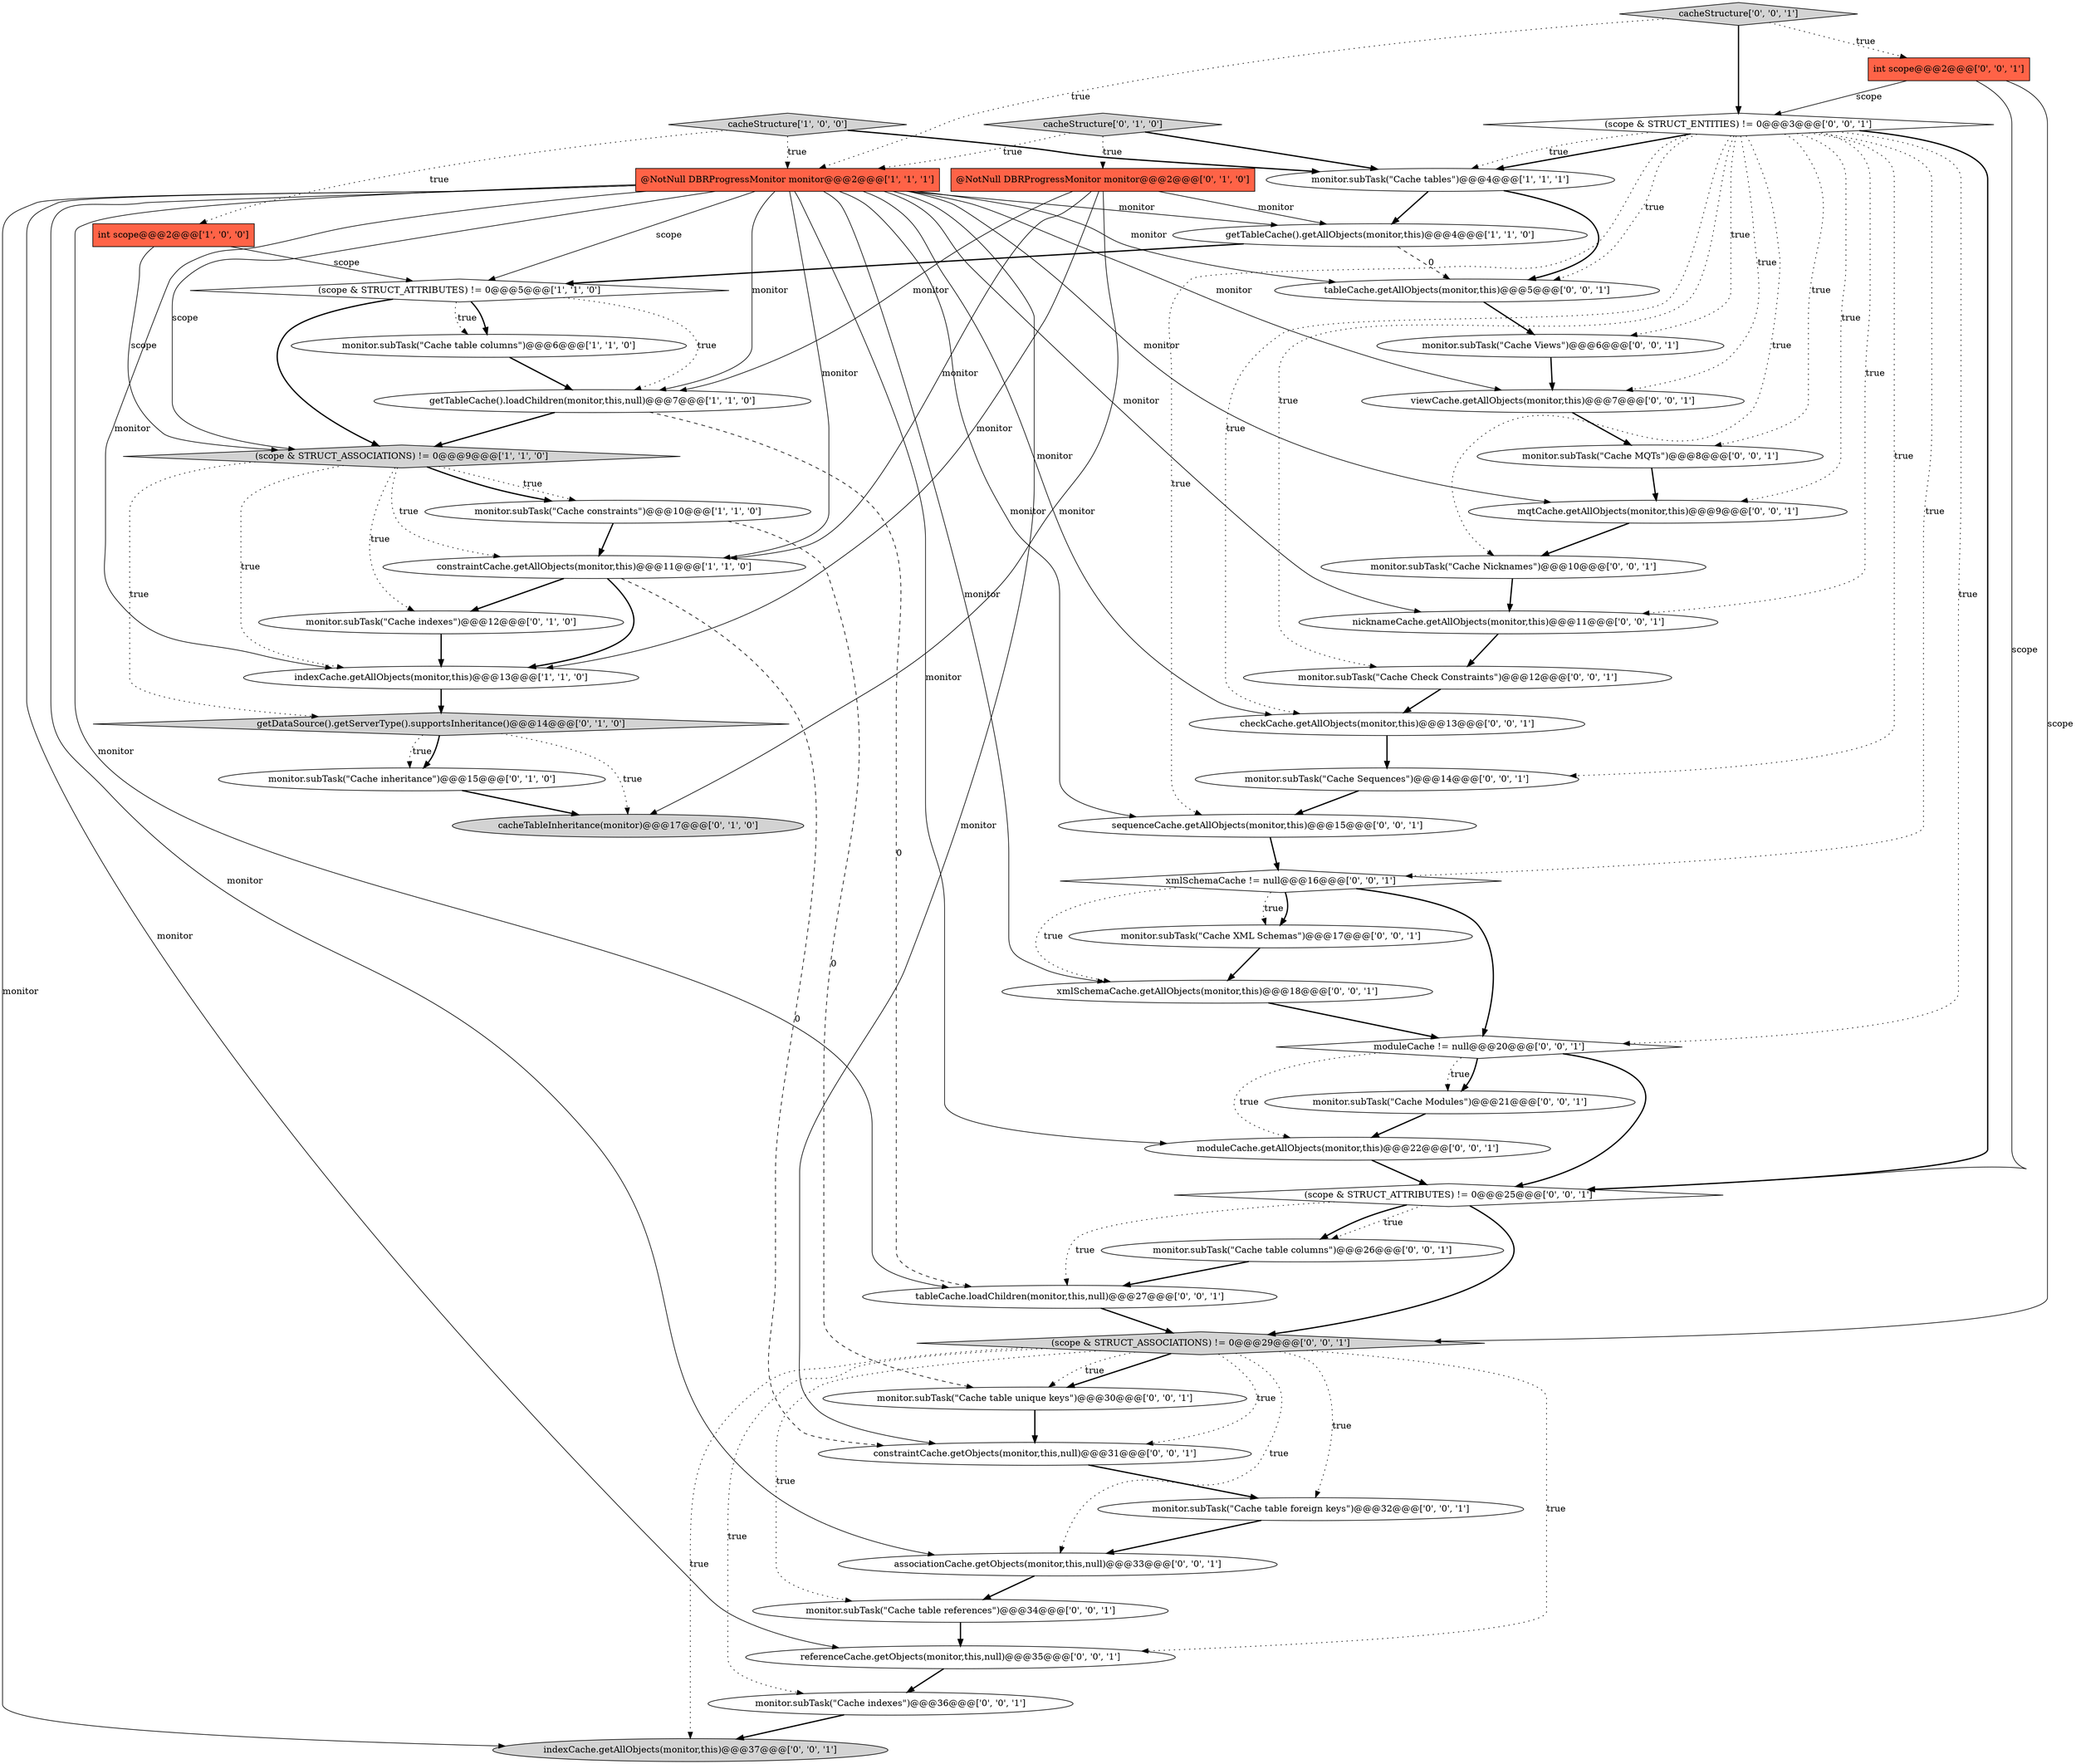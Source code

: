 digraph {
4 [style = filled, label = "constraintCache.getAllObjects(monitor,this)@@@11@@@['1', '1', '0']", fillcolor = white, shape = ellipse image = "AAA0AAABBB1BBB"];
46 [style = filled, label = "referenceCache.getObjects(monitor,this,null)@@@35@@@['0', '0', '1']", fillcolor = white, shape = ellipse image = "AAA0AAABBB3BBB"];
47 [style = filled, label = "monitor.subTask(\"Cache Sequences\")@@@14@@@['0', '0', '1']", fillcolor = white, shape = ellipse image = "AAA0AAABBB3BBB"];
8 [style = filled, label = "monitor.subTask(\"Cache tables\")@@@4@@@['1', '1', '1']", fillcolor = white, shape = ellipse image = "AAA0AAABBB1BBB"];
24 [style = filled, label = "xmlSchemaCache != null@@@16@@@['0', '0', '1']", fillcolor = white, shape = diamond image = "AAA0AAABBB3BBB"];
12 [style = filled, label = "cacheTableInheritance(monitor)@@@17@@@['0', '1', '0']", fillcolor = lightgray, shape = ellipse image = "AAA1AAABBB2BBB"];
26 [style = filled, label = "monitor.subTask(\"Cache Nicknames\")@@@10@@@['0', '0', '1']", fillcolor = white, shape = ellipse image = "AAA0AAABBB3BBB"];
28 [style = filled, label = "(scope & STRUCT_ASSOCIATIONS) != 0@@@29@@@['0', '0', '1']", fillcolor = lightgray, shape = diamond image = "AAA0AAABBB3BBB"];
36 [style = filled, label = "checkCache.getAllObjects(monitor,this)@@@13@@@['0', '0', '1']", fillcolor = white, shape = ellipse image = "AAA0AAABBB3BBB"];
41 [style = filled, label = "int scope@@@2@@@['0', '0', '1']", fillcolor = tomato, shape = box image = "AAA0AAABBB3BBB"];
43 [style = filled, label = "monitor.subTask(\"Cache Views\")@@@6@@@['0', '0', '1']", fillcolor = white, shape = ellipse image = "AAA0AAABBB3BBB"];
29 [style = filled, label = "monitor.subTask(\"Cache Modules\")@@@21@@@['0', '0', '1']", fillcolor = white, shape = ellipse image = "AAA0AAABBB3BBB"];
38 [style = filled, label = "mqtCache.getAllObjects(monitor,this)@@@9@@@['0', '0', '1']", fillcolor = white, shape = ellipse image = "AAA0AAABBB3BBB"];
48 [style = filled, label = "sequenceCache.getAllObjects(monitor,this)@@@15@@@['0', '0', '1']", fillcolor = white, shape = ellipse image = "AAA0AAABBB3BBB"];
14 [style = filled, label = "monitor.subTask(\"Cache indexes\")@@@12@@@['0', '1', '0']", fillcolor = white, shape = ellipse image = "AAA1AAABBB2BBB"];
9 [style = filled, label = "indexCache.getAllObjects(monitor,this)@@@13@@@['1', '1', '0']", fillcolor = white, shape = ellipse image = "AAA0AAABBB1BBB"];
21 [style = filled, label = "(scope & STRUCT_ENTITIES) != 0@@@3@@@['0', '0', '1']", fillcolor = white, shape = diamond image = "AAA0AAABBB3BBB"];
40 [style = filled, label = "viewCache.getAllObjects(monitor,this)@@@7@@@['0', '0', '1']", fillcolor = white, shape = ellipse image = "AAA0AAABBB3BBB"];
30 [style = filled, label = "monitor.subTask(\"Cache MQTs\")@@@8@@@['0', '0', '1']", fillcolor = white, shape = ellipse image = "AAA0AAABBB3BBB"];
39 [style = filled, label = "monitor.subTask(\"Cache XML Schemas\")@@@17@@@['0', '0', '1']", fillcolor = white, shape = ellipse image = "AAA0AAABBB3BBB"];
49 [style = filled, label = "moduleCache.getAllObjects(monitor,this)@@@22@@@['0', '0', '1']", fillcolor = white, shape = ellipse image = "AAA0AAABBB3BBB"];
33 [style = filled, label = "cacheStructure['0', '0', '1']", fillcolor = lightgray, shape = diamond image = "AAA0AAABBB3BBB"];
19 [style = filled, label = "associationCache.getObjects(monitor,this,null)@@@33@@@['0', '0', '1']", fillcolor = white, shape = ellipse image = "AAA0AAABBB3BBB"];
6 [style = filled, label = "(scope & STRUCT_ASSOCIATIONS) != 0@@@9@@@['1', '1', '0']", fillcolor = lightgray, shape = diamond image = "AAA0AAABBB1BBB"];
3 [style = filled, label = "(scope & STRUCT_ATTRIBUTES) != 0@@@5@@@['1', '1', '0']", fillcolor = white, shape = diamond image = "AAA0AAABBB1BBB"];
20 [style = filled, label = "monitor.subTask(\"Cache table unique keys\")@@@30@@@['0', '0', '1']", fillcolor = white, shape = ellipse image = "AAA0AAABBB3BBB"];
37 [style = filled, label = "constraintCache.getObjects(monitor,this,null)@@@31@@@['0', '0', '1']", fillcolor = white, shape = ellipse image = "AAA0AAABBB3BBB"];
7 [style = filled, label = "@NotNull DBRProgressMonitor monitor@@@2@@@['1', '1', '1']", fillcolor = tomato, shape = box image = "AAA0AAABBB1BBB"];
11 [style = filled, label = "monitor.subTask(\"Cache constraints\")@@@10@@@['1', '1', '0']", fillcolor = white, shape = ellipse image = "AAA0AAABBB1BBB"];
42 [style = filled, label = "nicknameCache.getAllObjects(monitor,this)@@@11@@@['0', '0', '1']", fillcolor = white, shape = ellipse image = "AAA0AAABBB3BBB"];
17 [style = filled, label = "@NotNull DBRProgressMonitor monitor@@@2@@@['0', '1', '0']", fillcolor = tomato, shape = box image = "AAA0AAABBB2BBB"];
22 [style = filled, label = "monitor.subTask(\"Cache table columns\")@@@26@@@['0', '0', '1']", fillcolor = white, shape = ellipse image = "AAA0AAABBB3BBB"];
34 [style = filled, label = "xmlSchemaCache.getAllObjects(monitor,this)@@@18@@@['0', '0', '1']", fillcolor = white, shape = ellipse image = "AAA0AAABBB3BBB"];
23 [style = filled, label = "monitor.subTask(\"Cache indexes\")@@@36@@@['0', '0', '1']", fillcolor = white, shape = ellipse image = "AAA0AAABBB3BBB"];
1 [style = filled, label = "getTableCache().getAllObjects(monitor,this)@@@4@@@['1', '1', '0']", fillcolor = white, shape = ellipse image = "AAA0AAABBB1BBB"];
10 [style = filled, label = "cacheStructure['1', '0', '0']", fillcolor = lightgray, shape = diamond image = "AAA0AAABBB1BBB"];
31 [style = filled, label = "monitor.subTask(\"Cache table references\")@@@34@@@['0', '0', '1']", fillcolor = white, shape = ellipse image = "AAA0AAABBB3BBB"];
44 [style = filled, label = "(scope & STRUCT_ATTRIBUTES) != 0@@@25@@@['0', '0', '1']", fillcolor = white, shape = diamond image = "AAA0AAABBB3BBB"];
45 [style = filled, label = "tableCache.loadChildren(monitor,this,null)@@@27@@@['0', '0', '1']", fillcolor = white, shape = ellipse image = "AAA0AAABBB3BBB"];
16 [style = filled, label = "cacheStructure['0', '1', '0']", fillcolor = lightgray, shape = diamond image = "AAA0AAABBB2BBB"];
32 [style = filled, label = "tableCache.getAllObjects(monitor,this)@@@5@@@['0', '0', '1']", fillcolor = white, shape = ellipse image = "AAA0AAABBB3BBB"];
2 [style = filled, label = "monitor.subTask(\"Cache table columns\")@@@6@@@['1', '1', '0']", fillcolor = white, shape = ellipse image = "AAA0AAABBB1BBB"];
15 [style = filled, label = "monitor.subTask(\"Cache inheritance\")@@@15@@@['0', '1', '0']", fillcolor = white, shape = ellipse image = "AAA1AAABBB2BBB"];
5 [style = filled, label = "getTableCache().loadChildren(monitor,this,null)@@@7@@@['1', '1', '0']", fillcolor = white, shape = ellipse image = "AAA0AAABBB1BBB"];
0 [style = filled, label = "int scope@@@2@@@['1', '0', '0']", fillcolor = tomato, shape = box image = "AAA0AAABBB1BBB"];
13 [style = filled, label = "getDataSource().getServerType().supportsInheritance()@@@14@@@['0', '1', '0']", fillcolor = lightgray, shape = diamond image = "AAA1AAABBB2BBB"];
25 [style = filled, label = "indexCache.getAllObjects(monitor,this)@@@37@@@['0', '0', '1']", fillcolor = lightgray, shape = ellipse image = "AAA0AAABBB3BBB"];
35 [style = filled, label = "monitor.subTask(\"Cache table foreign keys\")@@@32@@@['0', '0', '1']", fillcolor = white, shape = ellipse image = "AAA0AAABBB3BBB"];
18 [style = filled, label = "moduleCache != null@@@20@@@['0', '0', '1']", fillcolor = white, shape = diamond image = "AAA0AAABBB3BBB"];
27 [style = filled, label = "monitor.subTask(\"Cache Check Constraints\")@@@12@@@['0', '0', '1']", fillcolor = white, shape = ellipse image = "AAA0AAABBB3BBB"];
17->5 [style = solid, label="monitor"];
38->26 [style = bold, label=""];
7->6 [style = solid, label="scope"];
20->37 [style = bold, label=""];
11->4 [style = bold, label=""];
33->7 [style = dotted, label="true"];
1->32 [style = dashed, label="0"];
28->31 [style = dotted, label="true"];
7->38 [style = solid, label="monitor"];
21->36 [style = dotted, label="true"];
37->35 [style = bold, label=""];
41->44 [style = solid, label="scope"];
24->34 [style = dotted, label="true"];
30->38 [style = bold, label=""];
7->3 [style = solid, label="scope"];
7->48 [style = solid, label="monitor"];
10->7 [style = dotted, label="true"];
21->48 [style = dotted, label="true"];
7->37 [style = solid, label="monitor"];
44->28 [style = bold, label=""];
21->40 [style = dotted, label="true"];
3->6 [style = bold, label=""];
33->21 [style = bold, label=""];
44->22 [style = dotted, label="true"];
21->43 [style = dotted, label="true"];
6->4 [style = dotted, label="true"];
17->9 [style = solid, label="monitor"];
4->9 [style = bold, label=""];
36->47 [style = bold, label=""];
28->37 [style = dotted, label="true"];
44->45 [style = dotted, label="true"];
7->34 [style = solid, label="monitor"];
7->36 [style = solid, label="monitor"];
13->12 [style = dotted, label="true"];
21->44 [style = bold, label=""];
5->6 [style = bold, label=""];
17->1 [style = solid, label="monitor"];
6->11 [style = dotted, label="true"];
40->30 [style = bold, label=""];
17->4 [style = solid, label="monitor"];
7->46 [style = solid, label="monitor"];
26->42 [style = bold, label=""];
21->18 [style = dotted, label="true"];
18->49 [style = dotted, label="true"];
6->11 [style = bold, label=""];
8->32 [style = bold, label=""];
21->24 [style = dotted, label="true"];
28->35 [style = dotted, label="true"];
16->8 [style = bold, label=""];
18->29 [style = dotted, label="true"];
21->8 [style = bold, label=""];
10->0 [style = dotted, label="true"];
7->49 [style = solid, label="monitor"];
45->28 [style = bold, label=""];
28->25 [style = dotted, label="true"];
17->12 [style = solid, label="monitor"];
41->28 [style = solid, label="scope"];
21->27 [style = dotted, label="true"];
13->15 [style = dotted, label="true"];
49->44 [style = bold, label=""];
7->40 [style = solid, label="monitor"];
22->45 [style = bold, label=""];
48->24 [style = bold, label=""];
18->29 [style = bold, label=""];
33->41 [style = dotted, label="true"];
21->38 [style = dotted, label="true"];
42->27 [style = bold, label=""];
13->15 [style = bold, label=""];
23->25 [style = bold, label=""];
24->39 [style = bold, label=""];
11->20 [style = dashed, label="0"];
3->2 [style = bold, label=""];
7->1 [style = solid, label="monitor"];
28->20 [style = bold, label=""];
15->12 [style = bold, label=""];
7->42 [style = solid, label="monitor"];
7->9 [style = solid, label="monitor"];
7->32 [style = solid, label="monitor"];
46->23 [style = bold, label=""];
10->8 [style = bold, label=""];
6->14 [style = dotted, label="true"];
14->9 [style = bold, label=""];
16->7 [style = dotted, label="true"];
7->5 [style = solid, label="monitor"];
47->48 [style = bold, label=""];
8->1 [style = bold, label=""];
21->30 [style = dotted, label="true"];
6->13 [style = dotted, label="true"];
28->19 [style = dotted, label="true"];
31->46 [style = bold, label=""];
43->40 [style = bold, label=""];
21->8 [style = dotted, label="true"];
6->9 [style = dotted, label="true"];
28->23 [style = dotted, label="true"];
29->49 [style = bold, label=""];
21->32 [style = dotted, label="true"];
0->6 [style = solid, label="scope"];
7->45 [style = solid, label="monitor"];
16->17 [style = dotted, label="true"];
28->46 [style = dotted, label="true"];
41->21 [style = solid, label="scope"];
21->42 [style = dotted, label="true"];
34->18 [style = bold, label=""];
32->43 [style = bold, label=""];
7->4 [style = solid, label="monitor"];
24->18 [style = bold, label=""];
39->34 [style = bold, label=""];
7->19 [style = solid, label="monitor"];
2->5 [style = bold, label=""];
24->39 [style = dotted, label="true"];
9->13 [style = bold, label=""];
27->36 [style = bold, label=""];
21->26 [style = dotted, label="true"];
28->20 [style = dotted, label="true"];
1->3 [style = bold, label=""];
3->2 [style = dotted, label="true"];
18->44 [style = bold, label=""];
0->3 [style = solid, label="scope"];
4->14 [style = bold, label=""];
4->37 [style = dashed, label="0"];
5->45 [style = dashed, label="0"];
19->31 [style = bold, label=""];
35->19 [style = bold, label=""];
7->25 [style = solid, label="monitor"];
3->5 [style = dotted, label="true"];
44->22 [style = bold, label=""];
21->47 [style = dotted, label="true"];
}
